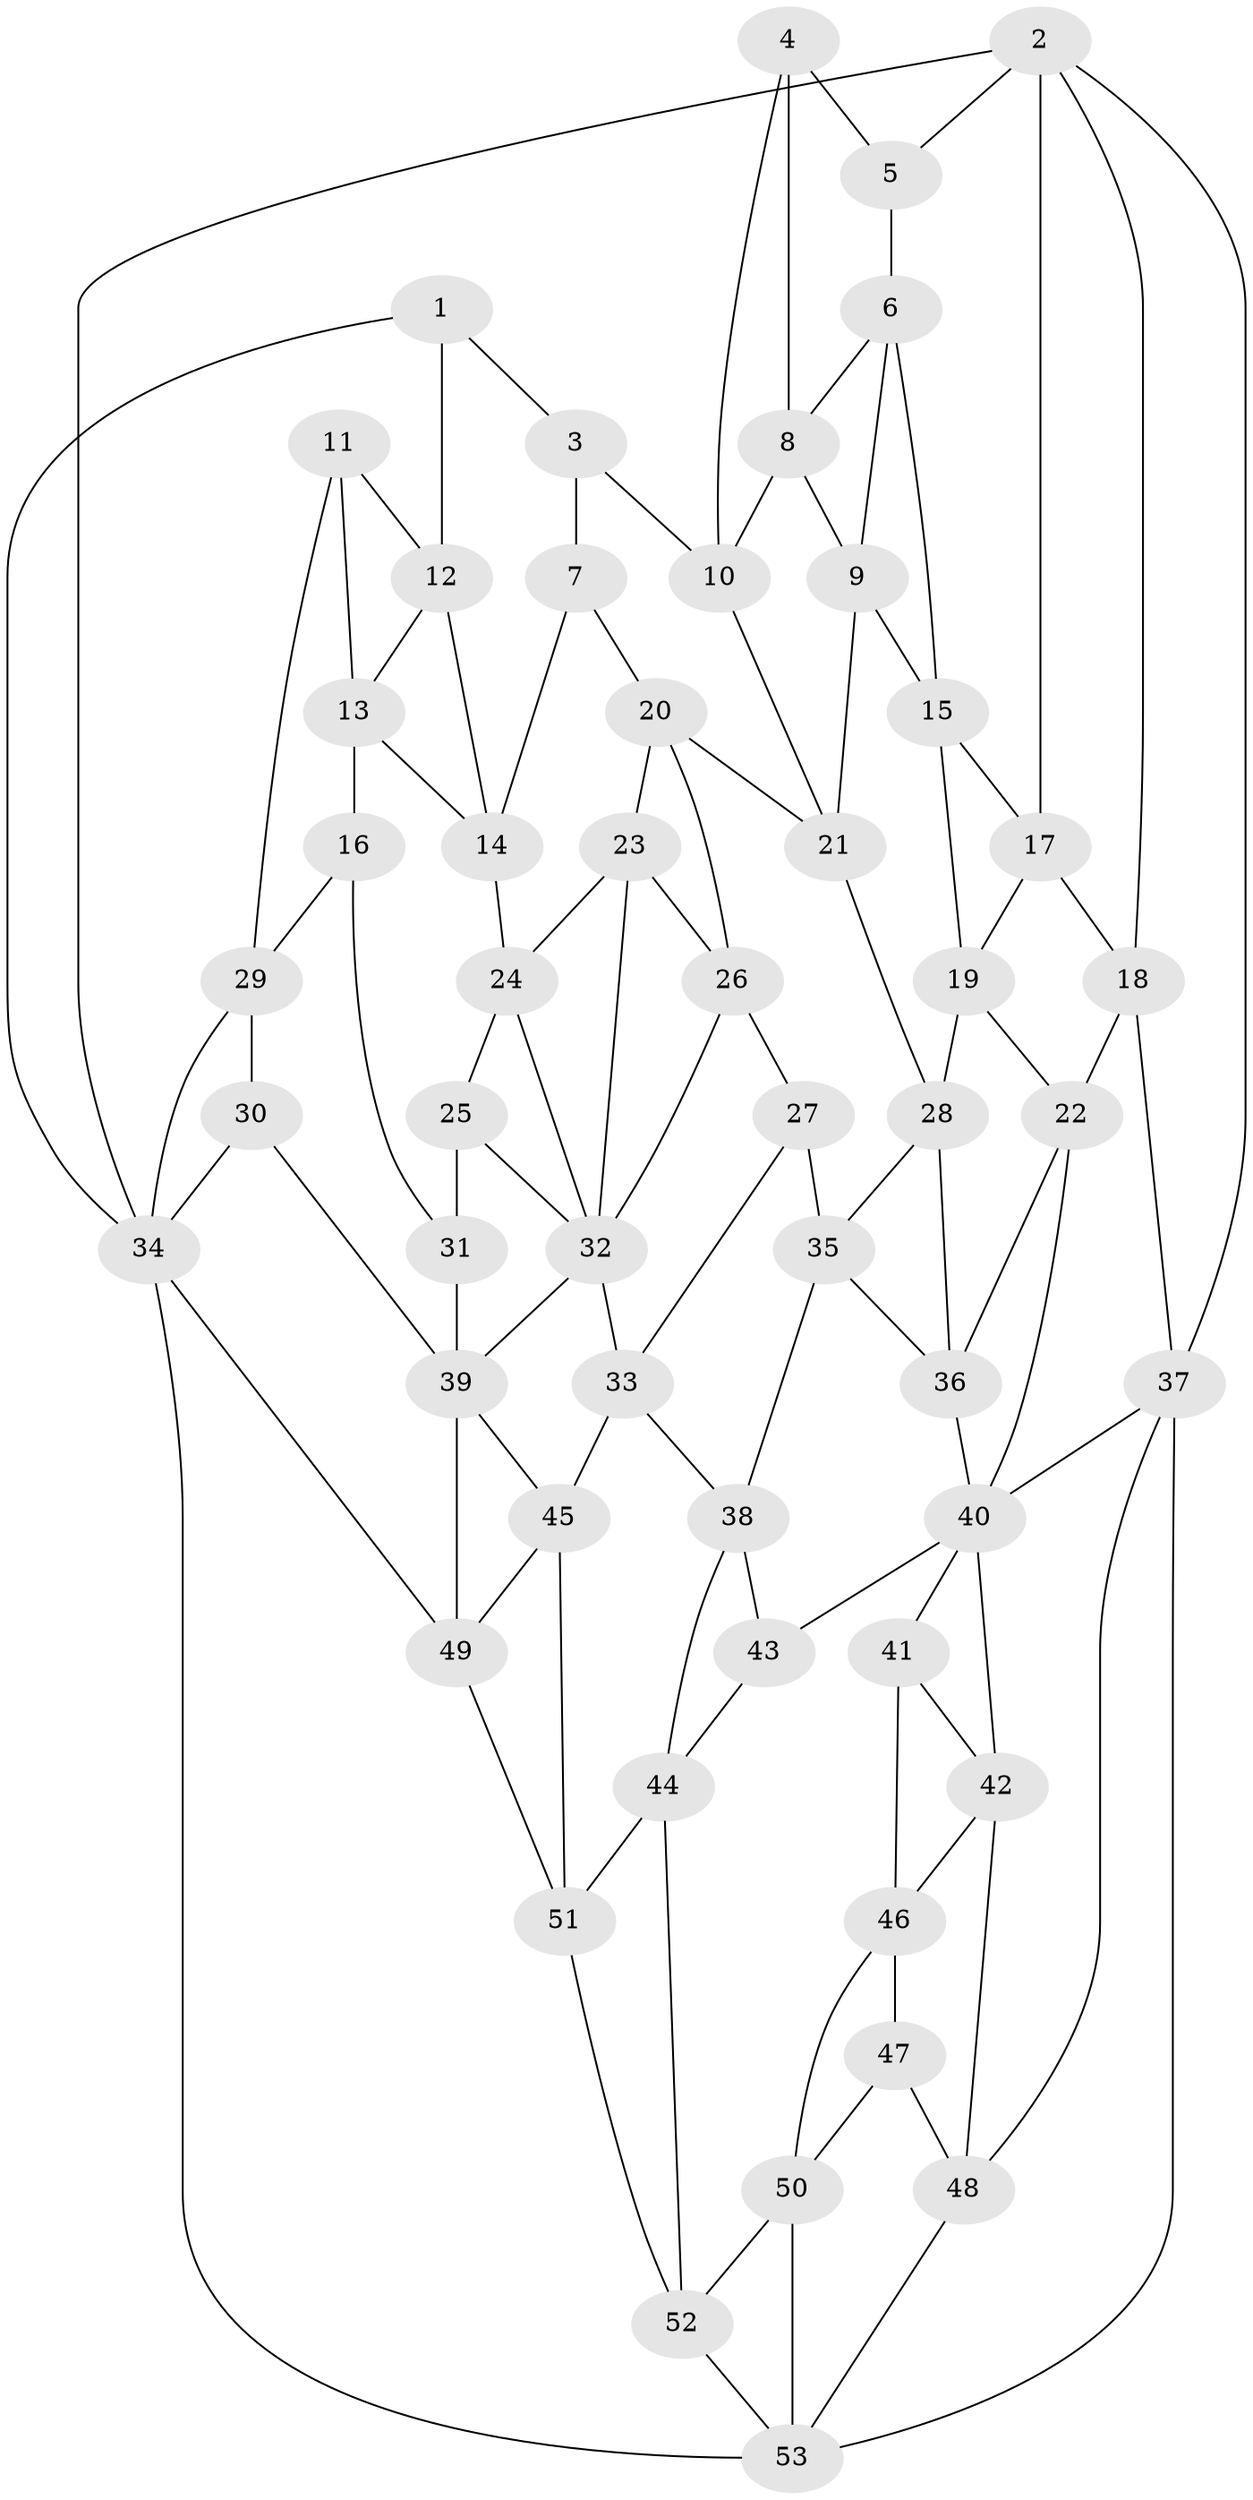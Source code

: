// original degree distribution, {3: 0.01904761904761905, 4: 0.23809523809523808, 6: 0.20952380952380953, 5: 0.5333333333333333}
// Generated by graph-tools (version 1.1) at 2025/51/03/09/25 03:51:04]
// undirected, 53 vertices, 104 edges
graph export_dot {
graph [start="1"]
  node [color=gray90,style=filled];
  1;
  2;
  3;
  4;
  5;
  6;
  7;
  8;
  9;
  10;
  11;
  12;
  13;
  14;
  15;
  16;
  17;
  18;
  19;
  20;
  21;
  22;
  23;
  24;
  25;
  26;
  27;
  28;
  29;
  30;
  31;
  32;
  33;
  34;
  35;
  36;
  37;
  38;
  39;
  40;
  41;
  42;
  43;
  44;
  45;
  46;
  47;
  48;
  49;
  50;
  51;
  52;
  53;
  1 -- 3 [weight=1.0];
  1 -- 12 [weight=1.0];
  1 -- 34 [weight=1.0];
  2 -- 5 [weight=1.0];
  2 -- 17 [weight=1.0];
  2 -- 18 [weight=1.0];
  2 -- 34 [weight=1.0];
  2 -- 37 [weight=1.0];
  3 -- 7 [weight=1.0];
  3 -- 10 [weight=1.0];
  4 -- 5 [weight=1.0];
  4 -- 8 [weight=1.0];
  4 -- 10 [weight=1.0];
  5 -- 6 [weight=1.0];
  6 -- 8 [weight=1.0];
  6 -- 9 [weight=1.0];
  6 -- 15 [weight=1.0];
  7 -- 14 [weight=1.0];
  7 -- 20 [weight=1.0];
  8 -- 9 [weight=1.0];
  8 -- 10 [weight=1.0];
  9 -- 15 [weight=1.0];
  9 -- 21 [weight=1.0];
  10 -- 21 [weight=1.0];
  11 -- 12 [weight=1.0];
  11 -- 13 [weight=1.0];
  11 -- 29 [weight=1.0];
  12 -- 13 [weight=1.0];
  12 -- 14 [weight=1.0];
  13 -- 14 [weight=1.0];
  13 -- 16 [weight=1.0];
  14 -- 24 [weight=1.0];
  15 -- 17 [weight=1.0];
  15 -- 19 [weight=1.0];
  16 -- 29 [weight=1.0];
  16 -- 31 [weight=1.0];
  17 -- 18 [weight=1.0];
  17 -- 19 [weight=1.0];
  18 -- 22 [weight=1.0];
  18 -- 37 [weight=1.0];
  19 -- 22 [weight=1.0];
  19 -- 28 [weight=1.0];
  20 -- 21 [weight=1.0];
  20 -- 23 [weight=1.0];
  20 -- 26 [weight=1.0];
  21 -- 28 [weight=1.0];
  22 -- 36 [weight=1.0];
  22 -- 40 [weight=1.0];
  23 -- 24 [weight=1.0];
  23 -- 26 [weight=1.0];
  23 -- 32 [weight=1.0];
  24 -- 25 [weight=1.0];
  24 -- 32 [weight=1.0];
  25 -- 31 [weight=1.0];
  25 -- 32 [weight=1.0];
  26 -- 27 [weight=1.0];
  26 -- 32 [weight=1.0];
  27 -- 33 [weight=1.0];
  27 -- 35 [weight=1.0];
  28 -- 35 [weight=1.0];
  28 -- 36 [weight=1.0];
  29 -- 30 [weight=1.0];
  29 -- 34 [weight=1.0];
  30 -- 34 [weight=1.0];
  30 -- 39 [weight=1.0];
  31 -- 39 [weight=2.0];
  32 -- 33 [weight=1.0];
  32 -- 39 [weight=1.0];
  33 -- 38 [weight=1.0];
  33 -- 45 [weight=1.0];
  34 -- 49 [weight=1.0];
  34 -- 53 [weight=1.0];
  35 -- 36 [weight=1.0];
  35 -- 38 [weight=1.0];
  36 -- 40 [weight=1.0];
  37 -- 40 [weight=1.0];
  37 -- 48 [weight=1.0];
  37 -- 53 [weight=1.0];
  38 -- 43 [weight=1.0];
  38 -- 44 [weight=1.0];
  39 -- 45 [weight=1.0];
  39 -- 49 [weight=1.0];
  40 -- 41 [weight=1.0];
  40 -- 42 [weight=1.0];
  40 -- 43 [weight=1.0];
  41 -- 42 [weight=1.0];
  41 -- 46 [weight=1.0];
  42 -- 46 [weight=1.0];
  42 -- 48 [weight=1.0];
  43 -- 44 [weight=1.0];
  44 -- 51 [weight=1.0];
  44 -- 52 [weight=1.0];
  45 -- 49 [weight=1.0];
  45 -- 51 [weight=1.0];
  46 -- 47 [weight=1.0];
  46 -- 50 [weight=1.0];
  47 -- 48 [weight=1.0];
  47 -- 50 [weight=1.0];
  48 -- 53 [weight=1.0];
  49 -- 51 [weight=1.0];
  50 -- 52 [weight=1.0];
  50 -- 53 [weight=1.0];
  51 -- 52 [weight=1.0];
  52 -- 53 [weight=1.0];
}

